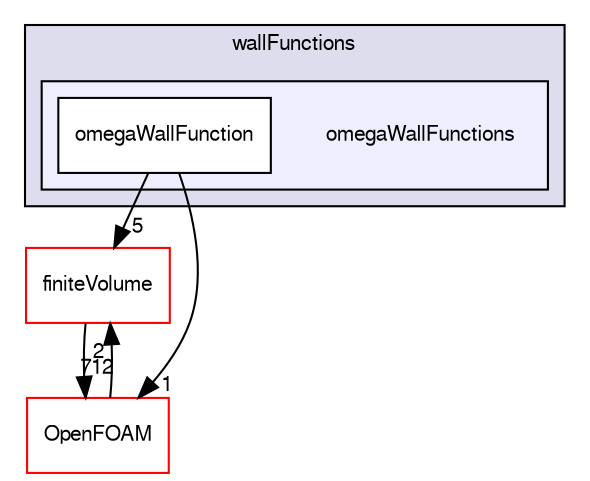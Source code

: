 digraph "src/TurbulenceModels/turbulenceModels/RAS/derivedFvPatchFields/wallFunctions/omegaWallFunctions" {
  bgcolor=transparent;
  compound=true
  node [ fontsize="10", fontname="FreeSans"];
  edge [ labelfontsize="10", labelfontname="FreeSans"];
  subgraph clusterdir_105e12b7eee7a5adb746985125ad25e1 {
    graph [ bgcolor="#ddddee", pencolor="black", label="wallFunctions" fontname="FreeSans", fontsize="10", URL="dir_105e12b7eee7a5adb746985125ad25e1.html"]
  subgraph clusterdir_659e52e14a35e82ba361194162dd8381 {
    graph [ bgcolor="#eeeeff", pencolor="black", label="" URL="dir_659e52e14a35e82ba361194162dd8381.html"];
    dir_659e52e14a35e82ba361194162dd8381 [shape=plaintext label="omegaWallFunctions"];
    dir_293b0542ed65f278caa1e5c05665bcdf [shape=box label="omegaWallFunction" color="black" fillcolor="white" style="filled" URL="dir_293b0542ed65f278caa1e5c05665bcdf.html"];
  }
  }
  dir_9bd15774b555cf7259a6fa18f99fe99b [shape=box label="finiteVolume" color="red" URL="dir_9bd15774b555cf7259a6fa18f99fe99b.html"];
  dir_c5473ff19b20e6ec4dfe5c310b3778a8 [shape=box label="OpenFOAM" color="red" URL="dir_c5473ff19b20e6ec4dfe5c310b3778a8.html"];
  dir_9bd15774b555cf7259a6fa18f99fe99b->dir_c5473ff19b20e6ec4dfe5c310b3778a8 [headlabel="712", labeldistance=1.5 headhref="dir_000749_001732.html"];
  dir_293b0542ed65f278caa1e5c05665bcdf->dir_9bd15774b555cf7259a6fa18f99fe99b [headlabel="5", labeldistance=1.5 headhref="dir_002919_000749.html"];
  dir_293b0542ed65f278caa1e5c05665bcdf->dir_c5473ff19b20e6ec4dfe5c310b3778a8 [headlabel="1", labeldistance=1.5 headhref="dir_002919_001732.html"];
  dir_c5473ff19b20e6ec4dfe5c310b3778a8->dir_9bd15774b555cf7259a6fa18f99fe99b [headlabel="2", labeldistance=1.5 headhref="dir_001732_000749.html"];
}
